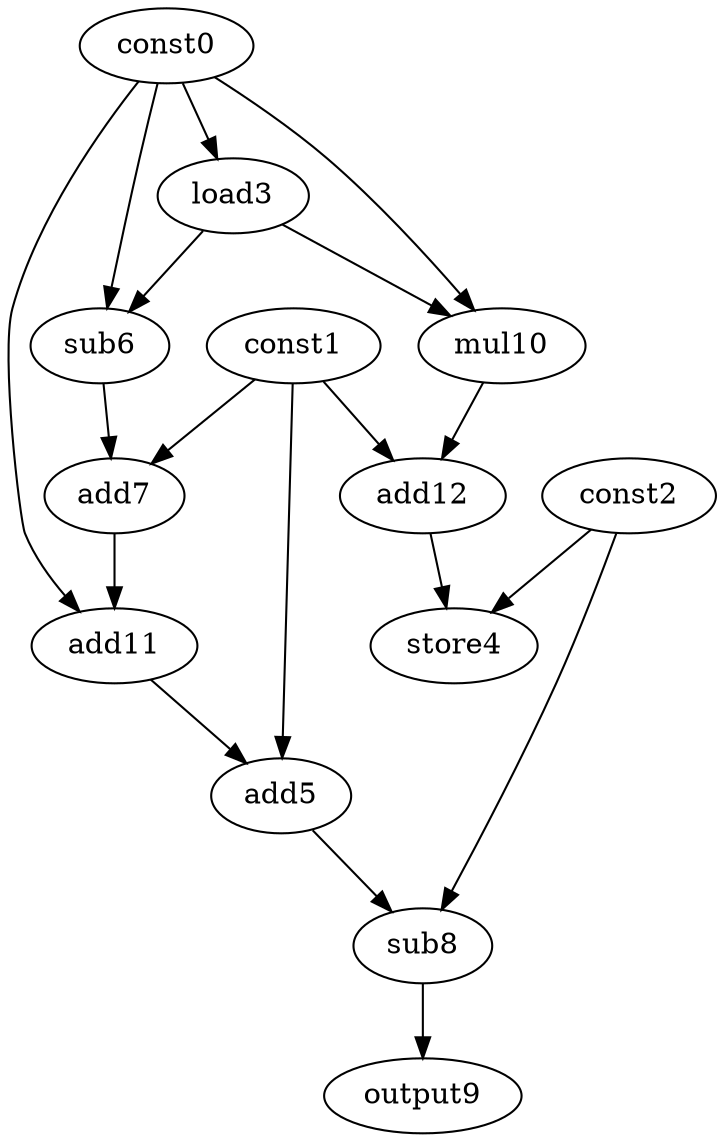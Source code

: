 digraph G { 
const0[opcode=const]; 
const1[opcode=const]; 
const2[opcode=const]; 
load3[opcode=load]; 
store4[opcode=store]; 
add5[opcode=add]; 
sub6[opcode=sub]; 
add7[opcode=add]; 
sub8[opcode=sub]; 
output9[opcode=output]; 
mul10[opcode=mul]; 
add11[opcode=add]; 
add12[opcode=add]; 
const0->load3[operand=0];
const0->sub6[operand=0];
load3->sub6[operand=1];
const0->mul10[operand=0];
load3->mul10[operand=1];
const1->add7[operand=0];
sub6->add7[operand=1];
const1->add12[operand=0];
mul10->add12[operand=1];
const2->store4[operand=0];
add12->store4[operand=1];
const0->add11[operand=0];
add7->add11[operand=1];
const1->add5[operand=0];
add11->add5[operand=1];
const2->sub8[operand=0];
add5->sub8[operand=1];
sub8->output9[operand=0];
}
